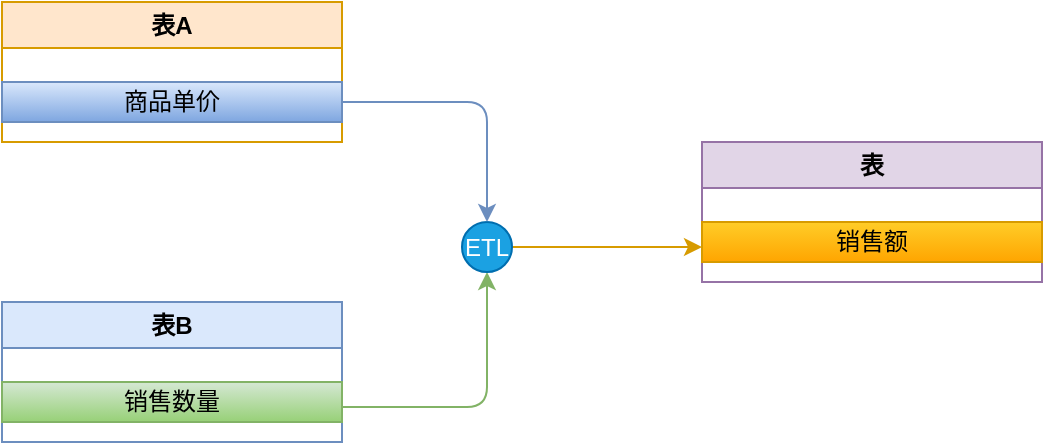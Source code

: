 <mxfile version="23.0.2" type="github">
  <diagram name="第 1 页" id="nzfdc96jaKqgblje3Dvo">
    <mxGraphModel dx="830" dy="485" grid="1" gridSize="10" guides="1" tooltips="1" connect="1" arrows="1" fold="1" page="1" pageScale="1" pageWidth="827" pageHeight="1169" math="0" shadow="0">
      <root>
        <mxCell id="0" />
        <mxCell id="1" parent="0" />
        <mxCell id="FSCISP3Imslb9fhzPujj-3" value="表A" style="swimlane;whiteSpace=wrap;html=1;fillColor=#ffe6cc;strokeColor=#d79b00;" vertex="1" parent="1">
          <mxGeometry x="50" y="70" width="170" height="70" as="geometry" />
        </mxCell>
        <mxCell id="FSCISP3Imslb9fhzPujj-5" value="商品单价" style="rounded=0;whiteSpace=wrap;html=1;fillColor=#dae8fc;gradientColor=#7ea6e0;strokeColor=#6c8ebf;" vertex="1" parent="FSCISP3Imslb9fhzPujj-3">
          <mxGeometry y="40" width="170" height="20" as="geometry" />
        </mxCell>
        <mxCell id="FSCISP3Imslb9fhzPujj-12" style="edgeStyle=orthogonalEdgeStyle;rounded=1;orthogonalLoop=1;jettySize=auto;html=1;exitX=1;exitY=0.75;exitDx=0;exitDy=0;entryX=0.5;entryY=1;entryDx=0;entryDy=0;fillColor=#d5e8d4;gradientColor=#97d077;strokeColor=#82b366;curved=0;" edge="1" parent="1" source="FSCISP3Imslb9fhzPujj-6" target="FSCISP3Imslb9fhzPujj-10">
          <mxGeometry relative="1" as="geometry" />
        </mxCell>
        <mxCell id="FSCISP3Imslb9fhzPujj-6" value="表B" style="swimlane;whiteSpace=wrap;html=1;fillColor=#dae8fc;strokeColor=#6c8ebf;" vertex="1" parent="1">
          <mxGeometry x="50" y="220" width="170" height="70" as="geometry" />
        </mxCell>
        <mxCell id="FSCISP3Imslb9fhzPujj-7" value="销售数量" style="rounded=0;whiteSpace=wrap;html=1;fillColor=#d5e8d4;gradientColor=#97d077;strokeColor=#82b366;" vertex="1" parent="FSCISP3Imslb9fhzPujj-6">
          <mxGeometry y="40" width="170" height="20" as="geometry" />
        </mxCell>
        <mxCell id="FSCISP3Imslb9fhzPujj-8" value="表" style="swimlane;whiteSpace=wrap;html=1;fillColor=#e1d5e7;strokeColor=#9673a6;" vertex="1" parent="1">
          <mxGeometry x="400" y="140" width="170" height="70" as="geometry" />
        </mxCell>
        <mxCell id="FSCISP3Imslb9fhzPujj-9" value="销售额" style="rounded=0;whiteSpace=wrap;html=1;fillColor=#ffcd28;gradientColor=#ffa500;strokeColor=#d79b00;" vertex="1" parent="FSCISP3Imslb9fhzPujj-8">
          <mxGeometry y="40" width="170" height="20" as="geometry" />
        </mxCell>
        <mxCell id="FSCISP3Imslb9fhzPujj-14" style="edgeStyle=orthogonalEdgeStyle;rounded=0;orthogonalLoop=1;jettySize=auto;html=1;exitX=1;exitY=0.5;exitDx=0;exitDy=0;entryX=0;entryY=0.75;entryDx=0;entryDy=0;fillColor=#ffcd28;gradientColor=#ffa500;strokeColor=#d79b00;" edge="1" parent="1" source="FSCISP3Imslb9fhzPujj-10" target="FSCISP3Imslb9fhzPujj-8">
          <mxGeometry relative="1" as="geometry" />
        </mxCell>
        <mxCell id="FSCISP3Imslb9fhzPujj-10" value="ETL" style="ellipse;whiteSpace=wrap;html=1;aspect=fixed;fillColor=#1ba1e2;fontColor=#ffffff;strokeColor=#006EAF;" vertex="1" parent="1">
          <mxGeometry x="280" y="180" width="25" height="25" as="geometry" />
        </mxCell>
        <mxCell id="FSCISP3Imslb9fhzPujj-13" style="edgeStyle=orthogonalEdgeStyle;rounded=1;orthogonalLoop=1;jettySize=auto;html=1;exitX=1;exitY=0.5;exitDx=0;exitDy=0;entryX=0.5;entryY=0;entryDx=0;entryDy=0;fillColor=#dae8fc;gradientColor=#7ea6e0;strokeColor=#6c8ebf;curved=0;" edge="1" parent="1" source="FSCISP3Imslb9fhzPujj-5" target="FSCISP3Imslb9fhzPujj-10">
          <mxGeometry relative="1" as="geometry" />
        </mxCell>
      </root>
    </mxGraphModel>
  </diagram>
</mxfile>
